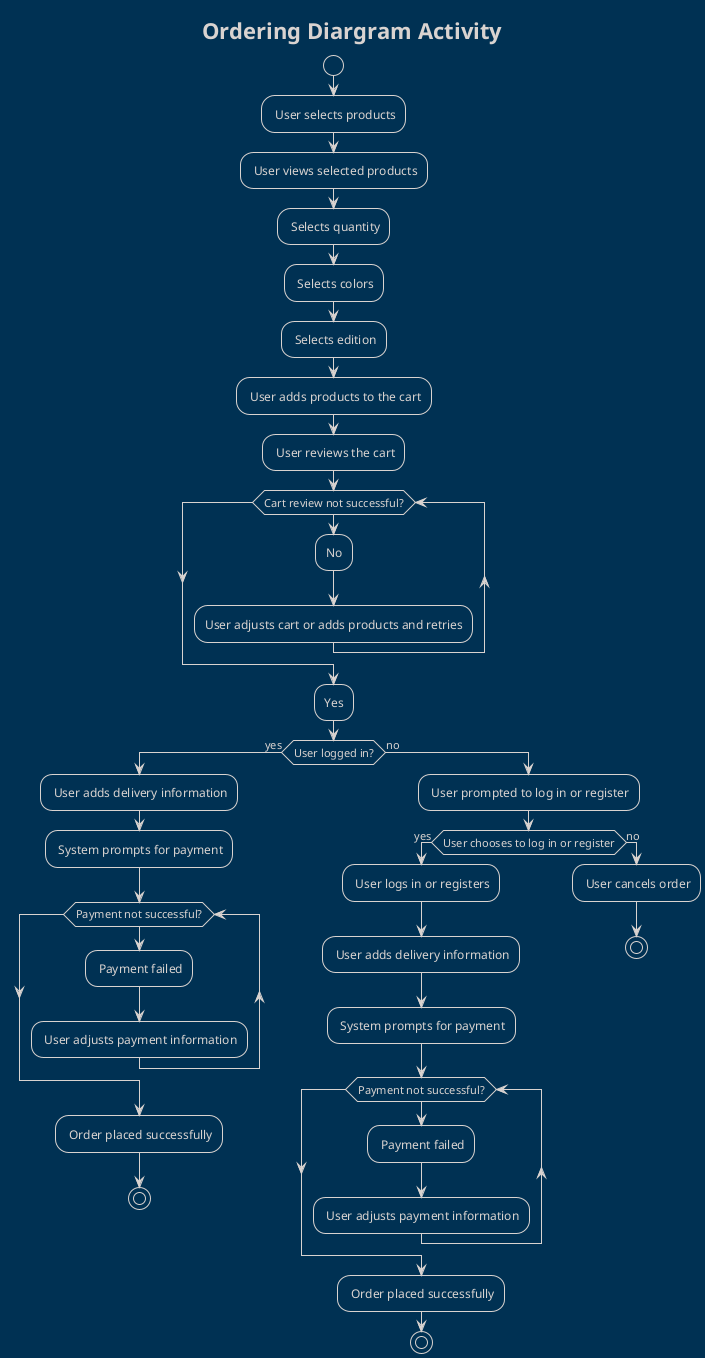 @startuml
!theme blueprint
title Ordering Diargram Activity

start
: User selects products;
: User views selected products;

  : Selects quantity;
  : Selects colors;
  : Selects edition;

  
: User adds products to the cart;
: User reviews the cart;

while (Cart review not successful?)
  :No;
  :User adjusts cart or adds products and retries;
endwhile
:Yes;

if (User logged in?) then (yes)
  : User adds delivery information;
  : System prompts for payment;

  while (Payment not successful?)
    : Payment failed;
    : User adjusts payment information;
  endwhile

  : Order placed successfully;
  stop

else (no)
  : User prompted to log in or register;

  if (User chooses to log in or register) then (yes)
    : User logs in or registers;
    : User adds delivery information;
    : System prompts for payment;

    while (Payment not successful?)
      : Payment failed;
      : User adjusts payment information;
    endwhile

    : Order placed successfully;
    stop

  else (no)
    : User cancels order;
    stop
  endif
endif

@enduml
